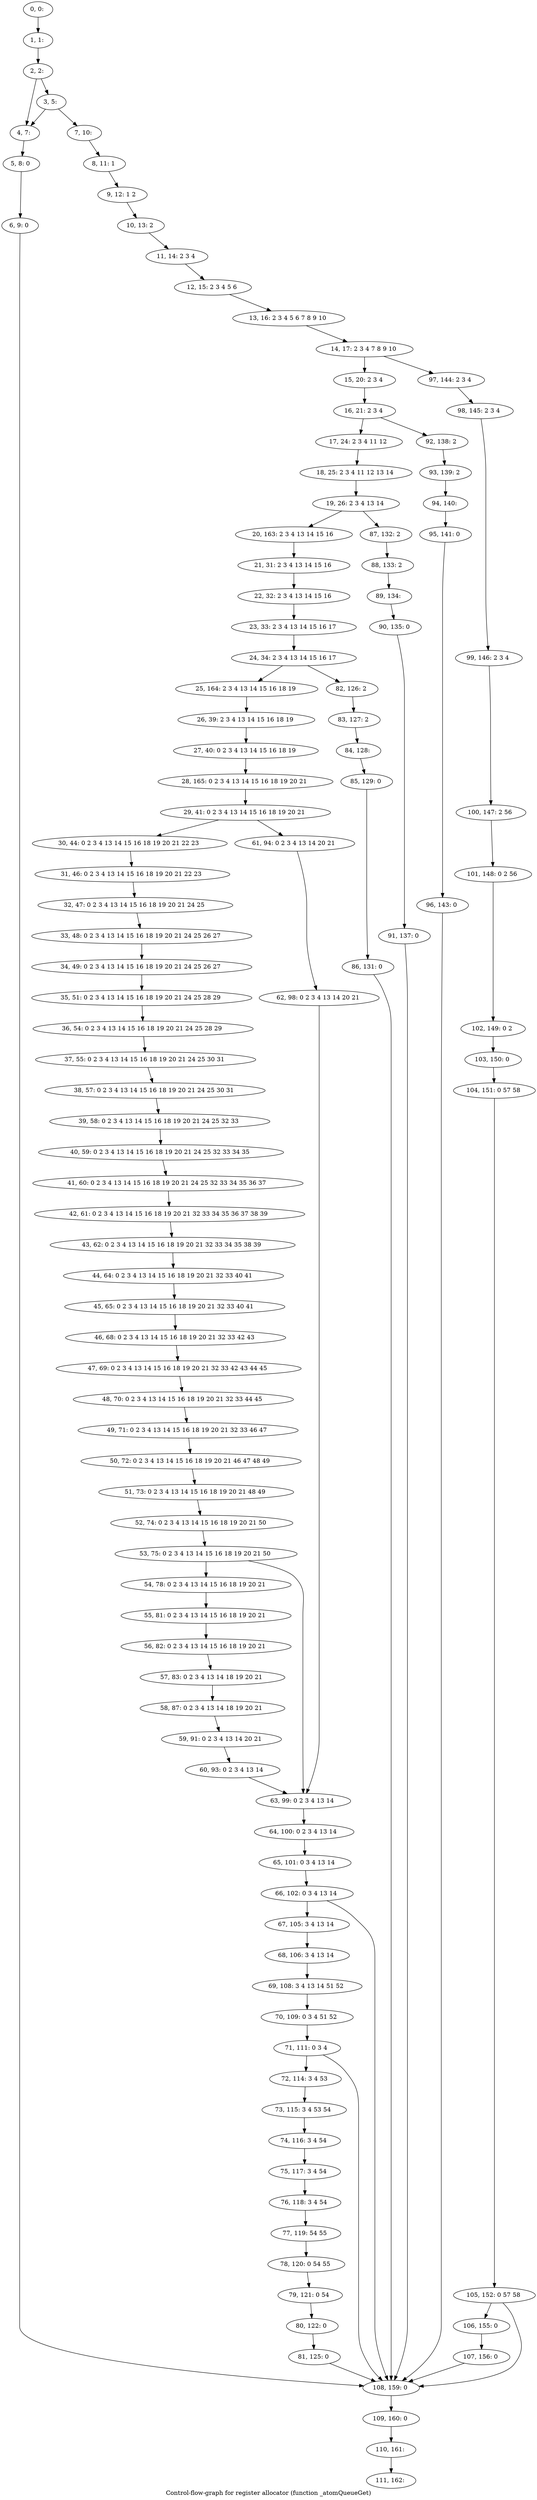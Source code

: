 digraph G {
graph [label="Control-flow-graph for register allocator (function _atomQueueGet)"]
0[label="0, 0: "];
1[label="1, 1: "];
2[label="2, 2: "];
3[label="3, 5: "];
4[label="4, 7: "];
5[label="5, 8: 0 "];
6[label="6, 9: 0 "];
7[label="7, 10: "];
8[label="8, 11: 1 "];
9[label="9, 12: 1 2 "];
10[label="10, 13: 2 "];
11[label="11, 14: 2 3 4 "];
12[label="12, 15: 2 3 4 5 6 "];
13[label="13, 16: 2 3 4 5 6 7 8 9 10 "];
14[label="14, 17: 2 3 4 7 8 9 10 "];
15[label="15, 20: 2 3 4 "];
16[label="16, 21: 2 3 4 "];
17[label="17, 24: 2 3 4 11 12 "];
18[label="18, 25: 2 3 4 11 12 13 14 "];
19[label="19, 26: 2 3 4 13 14 "];
20[label="20, 163: 2 3 4 13 14 15 16 "];
21[label="21, 31: 2 3 4 13 14 15 16 "];
22[label="22, 32: 2 3 4 13 14 15 16 "];
23[label="23, 33: 2 3 4 13 14 15 16 17 "];
24[label="24, 34: 2 3 4 13 14 15 16 17 "];
25[label="25, 164: 2 3 4 13 14 15 16 18 19 "];
26[label="26, 39: 2 3 4 13 14 15 16 18 19 "];
27[label="27, 40: 0 2 3 4 13 14 15 16 18 19 "];
28[label="28, 165: 0 2 3 4 13 14 15 16 18 19 20 21 "];
29[label="29, 41: 0 2 3 4 13 14 15 16 18 19 20 21 "];
30[label="30, 44: 0 2 3 4 13 14 15 16 18 19 20 21 22 23 "];
31[label="31, 46: 0 2 3 4 13 14 15 16 18 19 20 21 22 23 "];
32[label="32, 47: 0 2 3 4 13 14 15 16 18 19 20 21 24 25 "];
33[label="33, 48: 0 2 3 4 13 14 15 16 18 19 20 21 24 25 26 27 "];
34[label="34, 49: 0 2 3 4 13 14 15 16 18 19 20 21 24 25 26 27 "];
35[label="35, 51: 0 2 3 4 13 14 15 16 18 19 20 21 24 25 28 29 "];
36[label="36, 54: 0 2 3 4 13 14 15 16 18 19 20 21 24 25 28 29 "];
37[label="37, 55: 0 2 3 4 13 14 15 16 18 19 20 21 24 25 30 31 "];
38[label="38, 57: 0 2 3 4 13 14 15 16 18 19 20 21 24 25 30 31 "];
39[label="39, 58: 0 2 3 4 13 14 15 16 18 19 20 21 24 25 32 33 "];
40[label="40, 59: 0 2 3 4 13 14 15 16 18 19 20 21 24 25 32 33 34 35 "];
41[label="41, 60: 0 2 3 4 13 14 15 16 18 19 20 21 24 25 32 33 34 35 36 37 "];
42[label="42, 61: 0 2 3 4 13 14 15 16 18 19 20 21 32 33 34 35 36 37 38 39 "];
43[label="43, 62: 0 2 3 4 13 14 15 16 18 19 20 21 32 33 34 35 38 39 "];
44[label="44, 64: 0 2 3 4 13 14 15 16 18 19 20 21 32 33 40 41 "];
45[label="45, 65: 0 2 3 4 13 14 15 16 18 19 20 21 32 33 40 41 "];
46[label="46, 68: 0 2 3 4 13 14 15 16 18 19 20 21 32 33 42 43 "];
47[label="47, 69: 0 2 3 4 13 14 15 16 18 19 20 21 32 33 42 43 44 45 "];
48[label="48, 70: 0 2 3 4 13 14 15 16 18 19 20 21 32 33 44 45 "];
49[label="49, 71: 0 2 3 4 13 14 15 16 18 19 20 21 32 33 46 47 "];
50[label="50, 72: 0 2 3 4 13 14 15 16 18 19 20 21 46 47 48 49 "];
51[label="51, 73: 0 2 3 4 13 14 15 16 18 19 20 21 48 49 "];
52[label="52, 74: 0 2 3 4 13 14 15 16 18 19 20 21 50 "];
53[label="53, 75: 0 2 3 4 13 14 15 16 18 19 20 21 50 "];
54[label="54, 78: 0 2 3 4 13 14 15 16 18 19 20 21 "];
55[label="55, 81: 0 2 3 4 13 14 15 16 18 19 20 21 "];
56[label="56, 82: 0 2 3 4 13 14 15 16 18 19 20 21 "];
57[label="57, 83: 0 2 3 4 13 14 18 19 20 21 "];
58[label="58, 87: 0 2 3 4 13 14 18 19 20 21 "];
59[label="59, 91: 0 2 3 4 13 14 20 21 "];
60[label="60, 93: 0 2 3 4 13 14 "];
61[label="61, 94: 0 2 3 4 13 14 20 21 "];
62[label="62, 98: 0 2 3 4 13 14 20 21 "];
63[label="63, 99: 0 2 3 4 13 14 "];
64[label="64, 100: 0 2 3 4 13 14 "];
65[label="65, 101: 0 3 4 13 14 "];
66[label="66, 102: 0 3 4 13 14 "];
67[label="67, 105: 3 4 13 14 "];
68[label="68, 106: 3 4 13 14 "];
69[label="69, 108: 3 4 13 14 51 52 "];
70[label="70, 109: 0 3 4 51 52 "];
71[label="71, 111: 0 3 4 "];
72[label="72, 114: 3 4 53 "];
73[label="73, 115: 3 4 53 54 "];
74[label="74, 116: 3 4 54 "];
75[label="75, 117: 3 4 54 "];
76[label="76, 118: 3 4 54 "];
77[label="77, 119: 54 55 "];
78[label="78, 120: 0 54 55 "];
79[label="79, 121: 0 54 "];
80[label="80, 122: 0 "];
81[label="81, 125: 0 "];
82[label="82, 126: 2 "];
83[label="83, 127: 2 "];
84[label="84, 128: "];
85[label="85, 129: 0 "];
86[label="86, 131: 0 "];
87[label="87, 132: 2 "];
88[label="88, 133: 2 "];
89[label="89, 134: "];
90[label="90, 135: 0 "];
91[label="91, 137: 0 "];
92[label="92, 138: 2 "];
93[label="93, 139: 2 "];
94[label="94, 140: "];
95[label="95, 141: 0 "];
96[label="96, 143: 0 "];
97[label="97, 144: 2 3 4 "];
98[label="98, 145: 2 3 4 "];
99[label="99, 146: 2 3 4 "];
100[label="100, 147: 2 56 "];
101[label="101, 148: 0 2 56 "];
102[label="102, 149: 0 2 "];
103[label="103, 150: 0 "];
104[label="104, 151: 0 57 58 "];
105[label="105, 152: 0 57 58 "];
106[label="106, 155: 0 "];
107[label="107, 156: 0 "];
108[label="108, 159: 0 "];
109[label="109, 160: 0 "];
110[label="110, 161: "];
111[label="111, 162: "];
0->1 ;
1->2 ;
2->3 ;
2->4 ;
3->4 ;
3->7 ;
4->5 ;
5->6 ;
6->108 ;
7->8 ;
8->9 ;
9->10 ;
10->11 ;
11->12 ;
12->13 ;
13->14 ;
14->15 ;
14->97 ;
15->16 ;
16->17 ;
16->92 ;
17->18 ;
18->19 ;
19->20 ;
19->87 ;
20->21 ;
21->22 ;
22->23 ;
23->24 ;
24->25 ;
24->82 ;
25->26 ;
26->27 ;
27->28 ;
28->29 ;
29->30 ;
29->61 ;
30->31 ;
31->32 ;
32->33 ;
33->34 ;
34->35 ;
35->36 ;
36->37 ;
37->38 ;
38->39 ;
39->40 ;
40->41 ;
41->42 ;
42->43 ;
43->44 ;
44->45 ;
45->46 ;
46->47 ;
47->48 ;
48->49 ;
49->50 ;
50->51 ;
51->52 ;
52->53 ;
53->54 ;
53->63 ;
54->55 ;
55->56 ;
56->57 ;
57->58 ;
58->59 ;
59->60 ;
60->63 ;
61->62 ;
62->63 ;
63->64 ;
64->65 ;
65->66 ;
66->67 ;
66->108 ;
67->68 ;
68->69 ;
69->70 ;
70->71 ;
71->72 ;
71->108 ;
72->73 ;
73->74 ;
74->75 ;
75->76 ;
76->77 ;
77->78 ;
78->79 ;
79->80 ;
80->81 ;
81->108 ;
82->83 ;
83->84 ;
84->85 ;
85->86 ;
86->108 ;
87->88 ;
88->89 ;
89->90 ;
90->91 ;
91->108 ;
92->93 ;
93->94 ;
94->95 ;
95->96 ;
96->108 ;
97->98 ;
98->99 ;
99->100 ;
100->101 ;
101->102 ;
102->103 ;
103->104 ;
104->105 ;
105->106 ;
105->108 ;
106->107 ;
107->108 ;
108->109 ;
109->110 ;
110->111 ;
}
